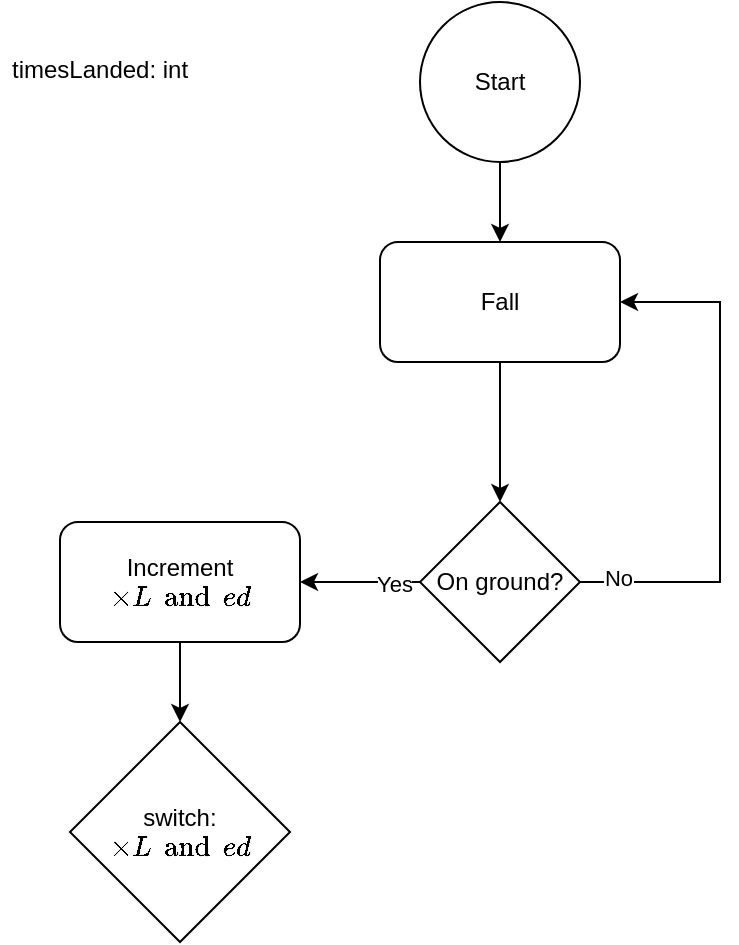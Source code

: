 <mxfile version="26.0.16">
  <diagram name="Page-1" id="i6YvngLjc-lze--dTWSi">
    <mxGraphModel dx="611" dy="405" grid="1" gridSize="10" guides="1" tooltips="1" connect="1" arrows="1" fold="1" page="1" pageScale="1" pageWidth="850" pageHeight="1100" math="0" shadow="0">
      <root>
        <mxCell id="0" />
        <mxCell id="1" parent="0" />
        <mxCell id="meMuQNKCC53Z6re6JKu8-2" value="Fall" style="rounded=1;whiteSpace=wrap;html=1;" vertex="1" parent="1">
          <mxGeometry x="350" y="230" width="120" height="60" as="geometry" />
        </mxCell>
        <mxCell id="meMuQNKCC53Z6re6JKu8-3" value="On ground?" style="rhombus;whiteSpace=wrap;html=1;" vertex="1" parent="1">
          <mxGeometry x="370" y="360" width="80" height="80" as="geometry" />
        </mxCell>
        <mxCell id="meMuQNKCC53Z6re6JKu8-6" value="" style="endArrow=classic;html=1;rounded=0;exitX=1;exitY=0.5;exitDx=0;exitDy=0;entryX=1;entryY=0.5;entryDx=0;entryDy=0;" edge="1" parent="1" source="meMuQNKCC53Z6re6JKu8-3" target="meMuQNKCC53Z6re6JKu8-2">
          <mxGeometry width="50" height="50" relative="1" as="geometry">
            <mxPoint x="370" y="350" as="sourcePoint" />
            <mxPoint x="420" y="300" as="targetPoint" />
            <Array as="points">
              <mxPoint x="520" y="400" />
              <mxPoint x="520" y="260" />
            </Array>
          </mxGeometry>
        </mxCell>
        <mxCell id="meMuQNKCC53Z6re6JKu8-7" value="No" style="edgeLabel;html=1;align=center;verticalAlign=middle;resizable=0;points=[];" vertex="1" connectable="0" parent="meMuQNKCC53Z6re6JKu8-6">
          <mxGeometry x="-0.858" y="2" relative="1" as="geometry">
            <mxPoint as="offset" />
          </mxGeometry>
        </mxCell>
        <mxCell id="meMuQNKCC53Z6re6JKu8-8" value="Start" style="ellipse;whiteSpace=wrap;html=1;aspect=fixed;" vertex="1" parent="1">
          <mxGeometry x="370" y="110" width="80" height="80" as="geometry" />
        </mxCell>
        <mxCell id="meMuQNKCC53Z6re6JKu8-9" value="" style="endArrow=classic;html=1;rounded=0;exitX=0.5;exitY=1;exitDx=0;exitDy=0;entryX=0.5;entryY=0;entryDx=0;entryDy=0;" edge="1" parent="1" source="meMuQNKCC53Z6re6JKu8-8" target="meMuQNKCC53Z6re6JKu8-2">
          <mxGeometry width="50" height="50" relative="1" as="geometry">
            <mxPoint x="370" y="350" as="sourcePoint" />
            <mxPoint x="420" y="300" as="targetPoint" />
          </mxGeometry>
        </mxCell>
        <mxCell id="meMuQNKCC53Z6re6JKu8-10" value="" style="endArrow=classic;html=1;rounded=0;exitX=0.5;exitY=1;exitDx=0;exitDy=0;entryX=0.5;entryY=0;entryDx=0;entryDy=0;" edge="1" parent="1" source="meMuQNKCC53Z6re6JKu8-2" target="meMuQNKCC53Z6re6JKu8-3">
          <mxGeometry width="50" height="50" relative="1" as="geometry">
            <mxPoint x="370" y="350" as="sourcePoint" />
            <mxPoint x="420" y="300" as="targetPoint" />
          </mxGeometry>
        </mxCell>
        <mxCell id="meMuQNKCC53Z6re6JKu8-11" value="" style="endArrow=classic;html=1;rounded=0;exitX=0;exitY=0.5;exitDx=0;exitDy=0;entryX=1;entryY=0.5;entryDx=0;entryDy=0;" edge="1" parent="1" source="meMuQNKCC53Z6re6JKu8-3" target="meMuQNKCC53Z6re6JKu8-20">
          <mxGeometry width="50" height="50" relative="1" as="geometry">
            <mxPoint x="370" y="350" as="sourcePoint" />
            <mxPoint x="290" y="400" as="targetPoint" />
          </mxGeometry>
        </mxCell>
        <mxCell id="meMuQNKCC53Z6re6JKu8-12" value="Yes" style="edgeLabel;html=1;align=center;verticalAlign=middle;resizable=0;points=[];" vertex="1" connectable="0" parent="meMuQNKCC53Z6re6JKu8-11">
          <mxGeometry x="-0.558" y="1" relative="1" as="geometry">
            <mxPoint as="offset" />
          </mxGeometry>
        </mxCell>
        <mxCell id="meMuQNKCC53Z6re6JKu8-19" value="&lt;div&gt;&lt;span style=&quot;background-color: transparent; color: light-dark(rgb(0, 0, 0), rgb(255, 255, 255));&quot;&gt;timesLanded: int&lt;/span&gt;&lt;/div&gt;" style="text;strokeColor=none;fillColor=none;align=left;verticalAlign=top;spacingLeft=4;spacingRight=4;overflow=hidden;rotatable=0;points=[[0,0.5],[1,0.5]];portConstraint=eastwest;whiteSpace=wrap;html=1;" vertex="1" parent="1">
          <mxGeometry x="160" y="130" width="160" height="26" as="geometry" />
        </mxCell>
        <mxCell id="meMuQNKCC53Z6re6JKu8-20" value="Increment `timesLanded`" style="rounded=1;whiteSpace=wrap;html=1;" vertex="1" parent="1">
          <mxGeometry x="190" y="370" width="120" height="60" as="geometry" />
        </mxCell>
        <mxCell id="meMuQNKCC53Z6re6JKu8-22" value="" style="endArrow=classic;html=1;rounded=0;exitX=0.5;exitY=1;exitDx=0;exitDy=0;entryX=0.5;entryY=0;entryDx=0;entryDy=0;" edge="1" parent="1" source="meMuQNKCC53Z6re6JKu8-20" target="meMuQNKCC53Z6re6JKu8-24">
          <mxGeometry width="50" height="50" relative="1" as="geometry">
            <mxPoint x="250" y="480" as="sourcePoint" />
            <mxPoint x="250" y="480" as="targetPoint" />
          </mxGeometry>
        </mxCell>
        <mxCell id="meMuQNKCC53Z6re6JKu8-24" value="switch:&lt;div&gt;`timesLanded`&lt;/div&gt;" style="rhombus;whiteSpace=wrap;html=1;" vertex="1" parent="1">
          <mxGeometry x="195" y="470" width="110" height="110" as="geometry" />
        </mxCell>
      </root>
    </mxGraphModel>
  </diagram>
</mxfile>
